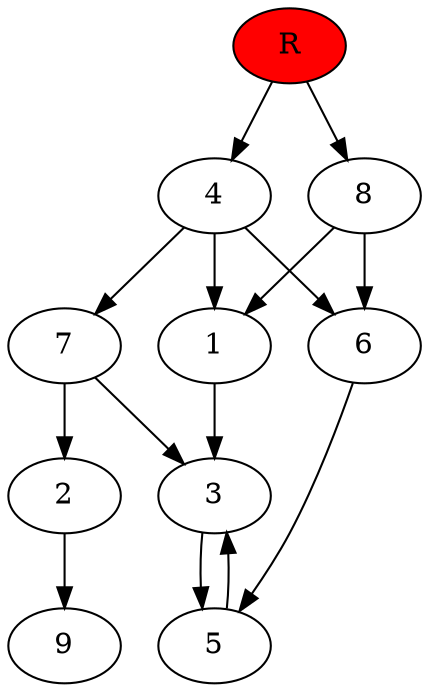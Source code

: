 digraph prb26257 {
	1
	2
	3
	4
	5
	6
	7
	8
	R [fillcolor="#ff0000" style=filled]
	1 -> 3
	2 -> 9
	3 -> 5
	4 -> 1
	4 -> 6
	4 -> 7
	5 -> 3
	6 -> 5
	7 -> 2
	7 -> 3
	8 -> 1
	8 -> 6
	R -> 4
	R -> 8
}
